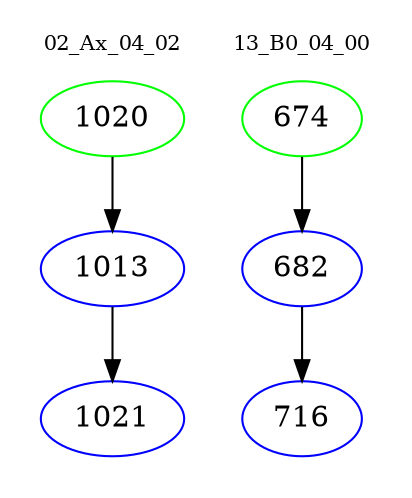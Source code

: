 digraph{
subgraph cluster_0 {
color = white
label = "02_Ax_04_02";
fontsize=10;
T0_1020 [label="1020", color="green"]
T0_1020 -> T0_1013 [color="black"]
T0_1013 [label="1013", color="blue"]
T0_1013 -> T0_1021 [color="black"]
T0_1021 [label="1021", color="blue"]
}
subgraph cluster_1 {
color = white
label = "13_B0_04_00";
fontsize=10;
T1_674 [label="674", color="green"]
T1_674 -> T1_682 [color="black"]
T1_682 [label="682", color="blue"]
T1_682 -> T1_716 [color="black"]
T1_716 [label="716", color="blue"]
}
}
